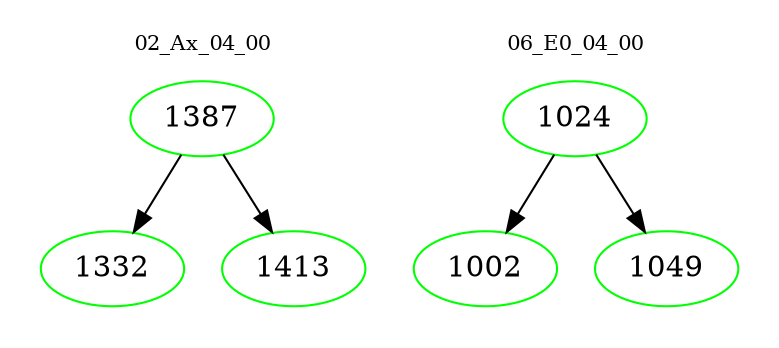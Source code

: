 digraph{
subgraph cluster_0 {
color = white
label = "02_Ax_04_00";
fontsize=10;
T0_1387 [label="1387", color="green"]
T0_1387 -> T0_1332 [color="black"]
T0_1332 [label="1332", color="green"]
T0_1387 -> T0_1413 [color="black"]
T0_1413 [label="1413", color="green"]
}
subgraph cluster_1 {
color = white
label = "06_E0_04_00";
fontsize=10;
T1_1024 [label="1024", color="green"]
T1_1024 -> T1_1002 [color="black"]
T1_1002 [label="1002", color="green"]
T1_1024 -> T1_1049 [color="black"]
T1_1049 [label="1049", color="green"]
}
}
